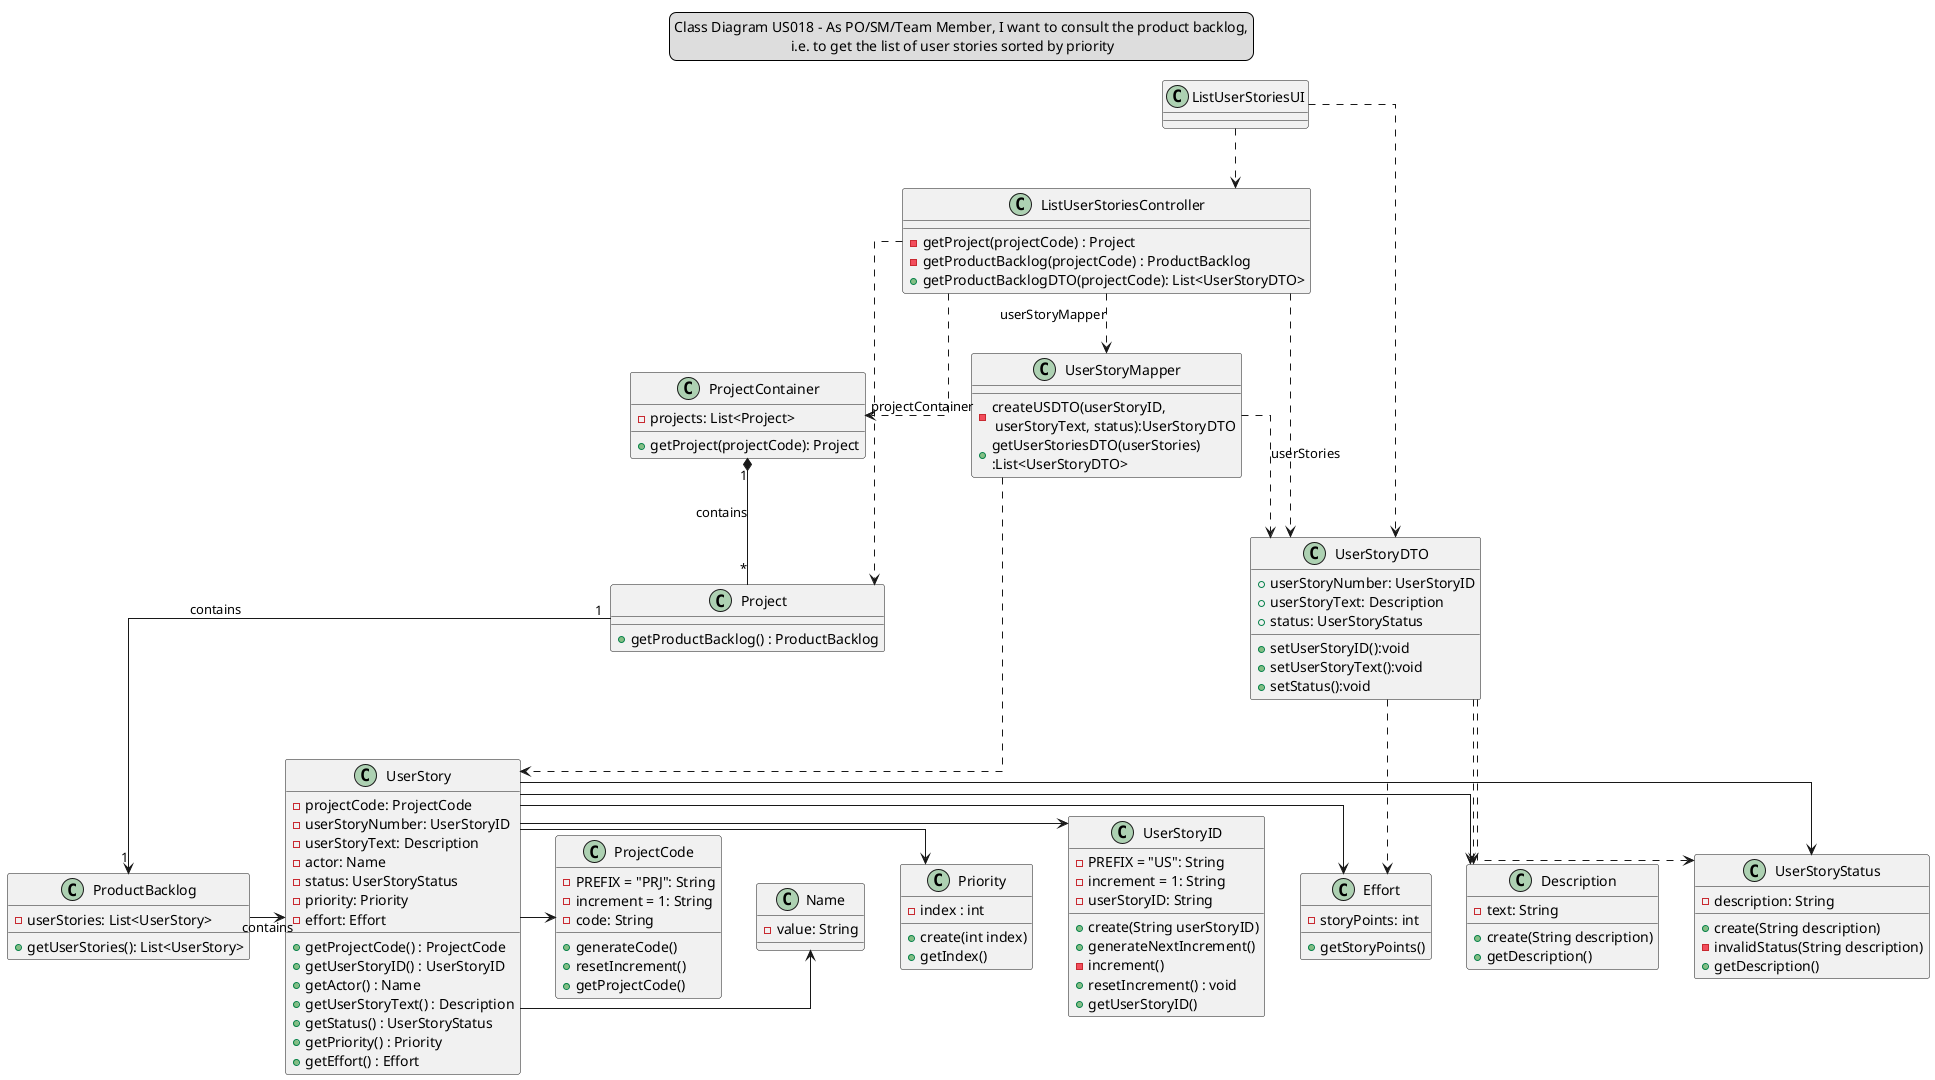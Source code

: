 @startuml
'https://plantuml.com/use-case-diagram
skinparam linetype ortho
legend top
Class Diagram US018 - As PO/SM/Team Member, I want to consult the product backlog,
                                i.e. to get the list of user stories sorted by priority
end legend

ListUserStoriesUI..>ListUserStoriesController
ListUserStoriesUI..>UserStoryDTO
ListUserStoriesController..>ProjectContainer:projectContainer
ListUserStoriesController..>Project
ListUserStoriesController..>UserStoryDTO
UserStoryMapper..>UserStoryDTO: userStories
UserStoryMapper..>UserStory
UserStoryDTO..>UserStoryStatus
UserStoryDTO..>Effort
UserStoryDTO..>Description
UserStory->UserStoryStatus
UserStory->ProjectCode
UserStory->UserStoryID
UserStory->Description
UserStory->Name
UserStory->Priority
UserStory->Effort
ListUserStoriesController..>UserStoryMapper: userStoryMapper
ProjectContainer "1"*--"*" Project: contains
Project "1"-->"1" ProductBacklog: contains
ProductBacklog -> UserStory: contains

class ListUserStoriesUI {}

class ListUserStoriesController{
- getProject(projectCode) : Project
- getProductBacklog(projectCode) : ProductBacklog
+ getProductBacklogDTO(projectCode): List<UserStoryDTO>
}

class ProjectContainer{
- projects: List<Project>
+ getProject(projectCode): Project
}

class Project{
+ getProductBacklog() : ProductBacklog
}

class UserStoryMapper{
- createUSDTO(userStoryID,\n userStoryText, status):UserStoryDTO
+ getUserStoriesDTO(userStories)\n:List<UserStoryDTO>
}

class UserStory{
-projectCode: ProjectCode
-userStoryNumber: UserStoryID
-userStoryText: Description
-actor: Name
-status: UserStoryStatus
-priority: Priority
-effort: Effort
+getProjectCode() : ProjectCode
+getUserStoryID() : UserStoryID
+getActor() : Name
+getUserStoryText() : Description
+getStatus() : UserStoryStatus
+getPriority() : Priority
+getEffort() : Effort
}

class UserStoryStatus{
- description: String
+ create(String description)
- invalidStatus(String description)
+ getDescription()
}

class Name{
- value: String
}
class ProjectCode{
- PREFIX = "PRJ": String
- increment = 1: String
- code: String
+ generateCode()
+ resetIncrement()
+ getProjectCode()
}
class UserStoryID{
- PREFIX = "US": String
- increment = 1: String
- userStoryID: String
+ create(String userStoryID)
+ generateNextIncrement()
- increment()
+ resetIncrement() : void
+ getUserStoryID()
}
class Description{
- text: String
+ create(String description)
+getDescription()
}
class Priority{
- index : int
+ create(int index)
+ getIndex()
}
class Effort{
- storyPoints: int
+ getStoryPoints()
}

class UserStoryDTO{
+ userStoryNumber: UserStoryID
+ userStoryText: Description
+ status: UserStoryStatus
+ setUserStoryID():void
+ setUserStoryText():void
+ setStatus():void
}

class ProductBacklog{
- userStories: List<UserStory>
+ getUserStories(): List<UserStory>
}

@enduml